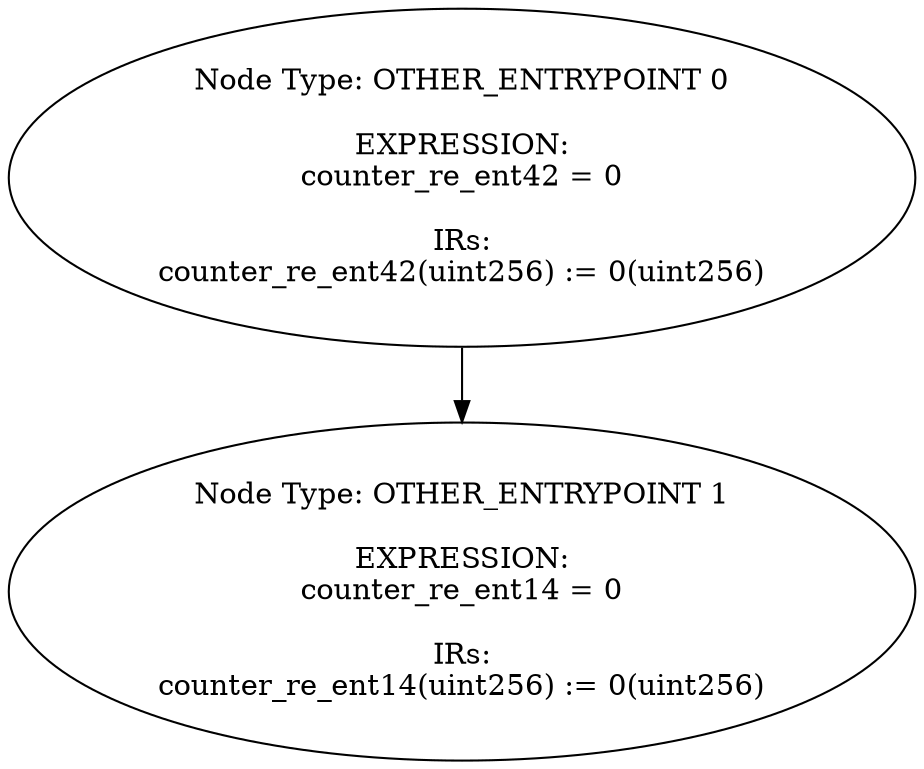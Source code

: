 digraph{
0[label="Node Type: OTHER_ENTRYPOINT 0

EXPRESSION:
counter_re_ent42 = 0

IRs:
counter_re_ent42(uint256) := 0(uint256)"];
0->1;
1[label="Node Type: OTHER_ENTRYPOINT 1

EXPRESSION:
counter_re_ent14 = 0

IRs:
counter_re_ent14(uint256) := 0(uint256)"];
}
